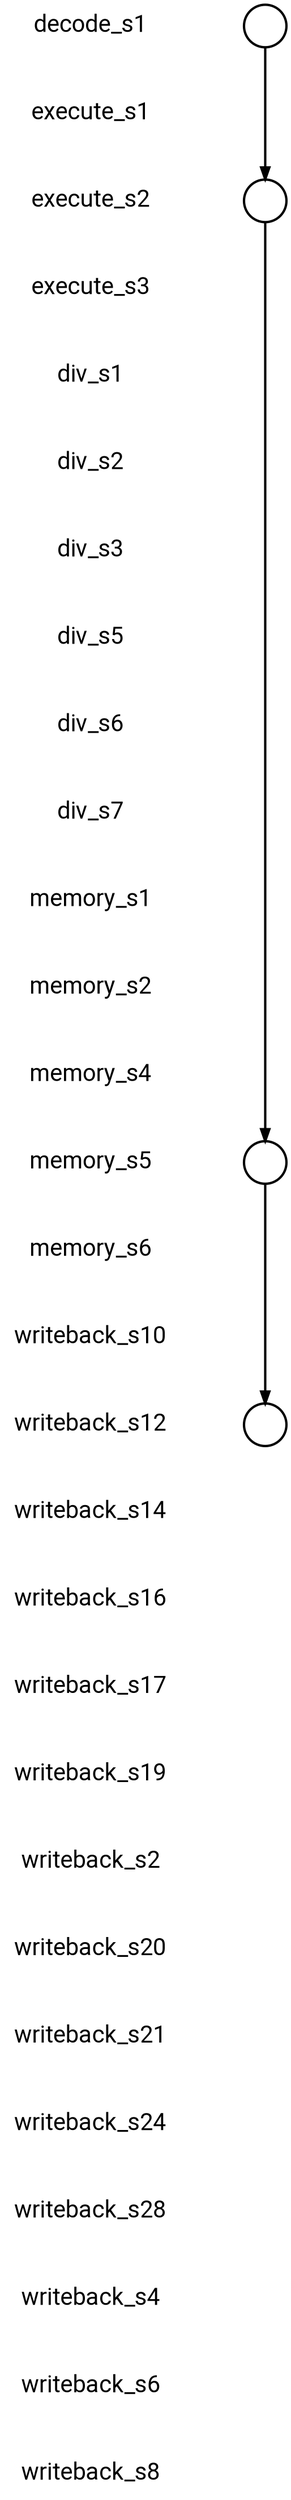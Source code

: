 
digraph G {
    edge [penwidth=2];
    node [ shape=box, fontsize=20, penwidth=2, fontname="roboto"];
    esep=0.5;
    layout=neato;
    overlap=scale;
    splines=true;

l_decode_s1 [label="decode_s1"; pos="0,-0!"; shape=none];

l_execute_s1 [label="execute_s1"; pos="0,-1!"; shape=none];

l_execute_s2 [label="execute_s2"; pos="0,-2!"; shape=none];

l_execute_s3 [label="execute_s3"; pos="0,-3!"; shape=none];

l_div_s1 [label="div_s1"; pos="0,-4!"; shape=none];

l_div_s2 [label="div_s2"; pos="0,-5!"; shape=none];

l_div_s3 [label="div_s3"; pos="0,-6!"; shape=none];

l_div_s5 [label="div_s5"; pos="0,-7!"; shape=none];

l_div_s6 [label="div_s6"; pos="0,-8!"; shape=none];

l_div_s7 [label="div_s7"; pos="0,-9!"; shape=none];

l_memory_s1 [label="memory_s1"; pos="0,-10!"; shape=none];

l_memory_s2 [label="memory_s2"; pos="0,-11!"; shape=none];

l_memory_s4 [label="memory_s4"; pos="0,-12!"; shape=none];

l_memory_s5 [label="memory_s5"; pos="0,-13!"; shape=none];

l_memory_s6 [label="memory_s6"; pos="0,-14!"; shape=none];

l_writeback_s10 [label="writeback_s10"; pos="0,-15!"; shape=none];

l_writeback_s12 [label="writeback_s12"; pos="0,-16!"; shape=none];

l_writeback_s14 [label="writeback_s14"; pos="0,-17!"; shape=none];

l_writeback_s16 [label="writeback_s16"; pos="0,-18!"; shape=none];

l_writeback_s17 [label="writeback_s17"; pos="0,-19!"; shape=none];

l_writeback_s19 [label="writeback_s19"; pos="0,-20!"; shape=none];

l_writeback_s2 [label="writeback_s2"; pos="0,-21!"; shape=none];

l_writeback_s20 [label="writeback_s20"; pos="0,-22!"; shape=none];

l_writeback_s21 [label="writeback_s21"; pos="0,-23!"; shape=none];

l_writeback_s24 [label="writeback_s24"; pos="0,-24!"; shape=none];

l_writeback_s28 [label="writeback_s28"; pos="0,-25!"; shape=none];

l_writeback_s4 [label="writeback_s4"; pos="0,-26!"; shape=none];

l_writeback_s6 [label="writeback_s6"; pos="0,-27!"; shape=none];

l_writeback_s8 [label="writeback_s8"; pos="0,-28!"; shape=none];

n_decode_s1 [label=""; pos="2,-0!"; shape=circle ]; 


n_execute_s2 [label=""; pos="2,-2!"; shape=circle ]; 


n_memory_s5 [label=""; pos="2,-13!"; shape=circle ]; 


n_writeback_s12 [label=""; pos="2,-16!"; shape=circle ]; 


n_decode_s1 -> n_execute_s2 [color="black"];

n_execute_s2 -> n_memory_s5 [color="black"];

n_memory_s5 -> n_writeback_s12 [color="black"];
}